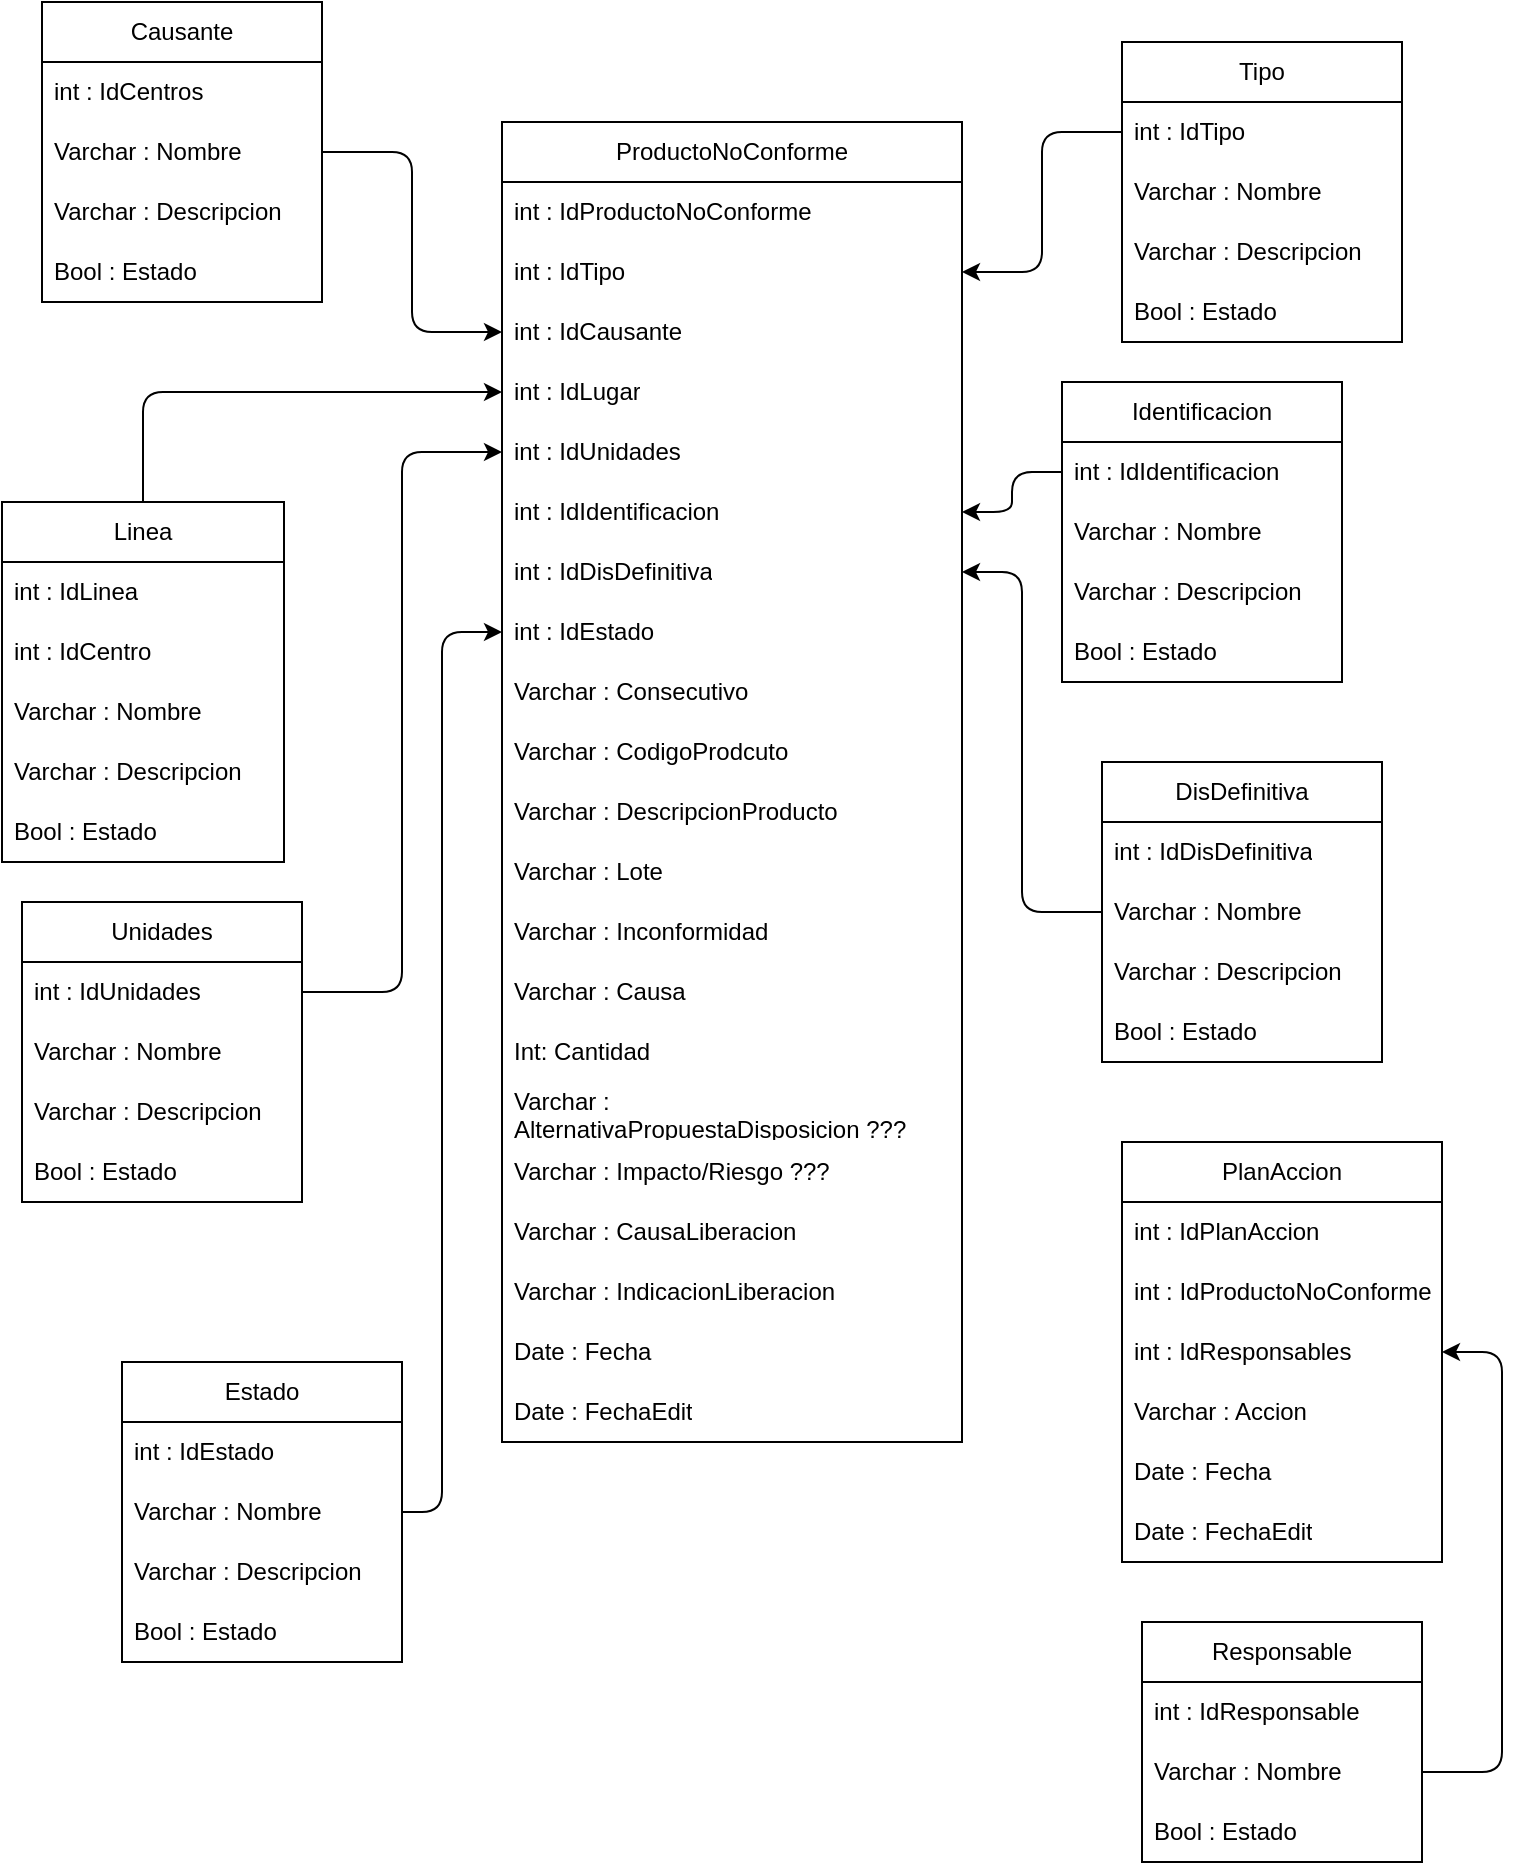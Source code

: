 <mxfile>
    <diagram id="Y_qcVZIOmmpEsYextiqe" name="Página-1">
        <mxGraphModel dx="-221" dy="650" grid="1" gridSize="10" guides="1" tooltips="1" connect="1" arrows="1" fold="1" page="1" pageScale="1" pageWidth="827" pageHeight="1169" background="none" math="0" shadow="0">
            <root>
                <mxCell id="0"/>
                <mxCell id="1" parent="0"/>
                <mxCell id="108" style="edgeStyle=orthogonalEdgeStyle;html=1;exitX=1;exitY=0.5;exitDx=0;exitDy=0;entryX=0.5;entryY=0;entryDx=0;entryDy=0;startArrow=ERzeroToMany;startFill=0;endArrow=ERmandOne;endFill=0;" parent="1" edge="1">
                    <mxGeometry relative="1" as="geometry">
                        <Array as="points">
                            <mxPoint x="770" y="630"/>
                            <mxPoint x="770" y="760"/>
                            <mxPoint x="670" y="760"/>
                        </Array>
                        <mxPoint x="740" y="630" as="sourcePoint"/>
                    </mxGeometry>
                </mxCell>
                <mxCell id="154" value="ProductoNoConforme" style="swimlane;fontStyle=0;childLayout=stackLayout;horizontal=1;startSize=30;horizontalStack=0;resizeParent=1;resizeParentMax=0;resizeLast=0;collapsible=1;marginBottom=0;whiteSpace=wrap;html=1;" parent="1" vertex="1">
                    <mxGeometry x="1110" y="70" width="230" height="660" as="geometry">
                        <mxRectangle x="30" y="80" width="70" height="30" as="alternateBounds"/>
                    </mxGeometry>
                </mxCell>
                <mxCell id="222" value="&lt;div style=&quot;text-align: center;&quot;&gt;&lt;span style=&quot;background-color: initial;&quot;&gt;int : IdProductoNoConforme&lt;/span&gt;&lt;/div&gt;" style="text;strokeColor=none;fillColor=none;align=left;verticalAlign=middle;spacingLeft=4;spacingRight=4;overflow=hidden;points=[[0,0.5],[1,0.5]];portConstraint=eastwest;rotatable=0;whiteSpace=wrap;html=1;" parent="154" vertex="1">
                    <mxGeometry y="30" width="230" height="30" as="geometry"/>
                </mxCell>
                <mxCell id="205" value="int : Id&lt;span style=&quot;text-align: center;&quot;&gt;Tipo&lt;/span&gt;" style="text;strokeColor=none;fillColor=none;align=left;verticalAlign=middle;spacingLeft=4;spacingRight=4;overflow=hidden;points=[[0,0.5],[1,0.5]];portConstraint=eastwest;rotatable=0;whiteSpace=wrap;html=1;" parent="154" vertex="1">
                    <mxGeometry y="60" width="230" height="30" as="geometry"/>
                </mxCell>
                <mxCell id="161" value="int : IdCausante" style="text;strokeColor=none;fillColor=none;align=left;verticalAlign=middle;spacingLeft=4;spacingRight=4;overflow=hidden;points=[[0,0.5],[1,0.5]];portConstraint=eastwest;rotatable=0;whiteSpace=wrap;html=1;" parent="154" vertex="1">
                    <mxGeometry y="90" width="230" height="30" as="geometry"/>
                </mxCell>
                <mxCell id="173" value="int : IdLugar" style="text;strokeColor=none;fillColor=none;align=left;verticalAlign=middle;spacingLeft=4;spacingRight=4;overflow=hidden;points=[[0,0.5],[1,0.5]];portConstraint=eastwest;rotatable=0;whiteSpace=wrap;html=1;" parent="154" vertex="1">
                    <mxGeometry y="120" width="230" height="30" as="geometry"/>
                </mxCell>
                <mxCell id="240" value="int : IdUnidades" style="text;strokeColor=none;fillColor=none;align=left;verticalAlign=middle;spacingLeft=4;spacingRight=4;overflow=hidden;points=[[0,0.5],[1,0.5]];portConstraint=eastwest;rotatable=0;whiteSpace=wrap;html=1;" parent="154" vertex="1">
                    <mxGeometry y="150" width="230" height="30" as="geometry"/>
                </mxCell>
                <mxCell id="252" value="int : IdIdentificacion" style="text;strokeColor=none;fillColor=none;align=left;verticalAlign=middle;spacingLeft=4;spacingRight=4;overflow=hidden;points=[[0,0.5],[1,0.5]];portConstraint=eastwest;rotatable=0;whiteSpace=wrap;html=1;" parent="154" vertex="1">
                    <mxGeometry y="180" width="230" height="30" as="geometry"/>
                </mxCell>
                <mxCell id="264" value="int : IdDisDefinitiva" style="text;strokeColor=none;fillColor=none;align=left;verticalAlign=middle;spacingLeft=4;spacingRight=4;overflow=hidden;points=[[0,0.5],[1,0.5]];portConstraint=eastwest;rotatable=0;whiteSpace=wrap;html=1;" parent="154" vertex="1">
                    <mxGeometry y="210" width="230" height="30" as="geometry"/>
                </mxCell>
                <mxCell id="269" value="int : IdEstado" style="text;strokeColor=none;fillColor=none;align=left;verticalAlign=middle;spacingLeft=4;spacingRight=4;overflow=hidden;points=[[0,0.5],[1,0.5]];portConstraint=eastwest;rotatable=0;whiteSpace=wrap;html=1;" parent="154" vertex="1">
                    <mxGeometry y="240" width="230" height="30" as="geometry"/>
                </mxCell>
                <mxCell id="227" value="Varchar : Consecutivo" style="text;strokeColor=none;fillColor=none;align=left;verticalAlign=middle;spacingLeft=4;spacingRight=4;overflow=hidden;points=[[0,0.5],[1,0.5]];portConstraint=eastwest;rotatable=0;whiteSpace=wrap;html=1;" parent="154" vertex="1">
                    <mxGeometry y="270" width="230" height="30" as="geometry"/>
                </mxCell>
                <mxCell id="160" value="Varchar : CodigoProdcuto" style="text;strokeColor=none;fillColor=none;align=left;verticalAlign=middle;spacingLeft=4;spacingRight=4;overflow=hidden;points=[[0,0.5],[1,0.5]];portConstraint=eastwest;rotatable=0;whiteSpace=wrap;html=1;" parent="154" vertex="1">
                    <mxGeometry y="300" width="230" height="30" as="geometry"/>
                </mxCell>
                <mxCell id="219" value="Varchar : DescripcionProducto" style="text;strokeColor=none;fillColor=none;align=left;verticalAlign=middle;spacingLeft=4;spacingRight=4;overflow=hidden;points=[[0,0.5],[1,0.5]];portConstraint=eastwest;rotatable=0;whiteSpace=wrap;html=1;" parent="154" vertex="1">
                    <mxGeometry y="330" width="230" height="30" as="geometry"/>
                </mxCell>
                <mxCell id="228" value="Varchar : Lote" style="text;strokeColor=none;fillColor=none;align=left;verticalAlign=middle;spacingLeft=4;spacingRight=4;overflow=hidden;points=[[0,0.5],[1,0.5]];portConstraint=eastwest;rotatable=0;whiteSpace=wrap;html=1;" parent="154" vertex="1">
                    <mxGeometry y="360" width="230" height="30" as="geometry"/>
                </mxCell>
                <mxCell id="234" value="Varchar : Inconformidad" style="text;strokeColor=none;fillColor=none;align=left;verticalAlign=middle;spacingLeft=4;spacingRight=4;overflow=hidden;points=[[0,0.5],[1,0.5]];portConstraint=eastwest;rotatable=0;whiteSpace=wrap;html=1;" parent="154" vertex="1">
                    <mxGeometry y="390" width="230" height="30" as="geometry"/>
                </mxCell>
                <mxCell id="180" value="Varchar&amp;nbsp;: Causa" style="text;strokeColor=none;fillColor=none;align=left;verticalAlign=middle;spacingLeft=4;spacingRight=4;overflow=hidden;points=[[0,0.5],[1,0.5]];portConstraint=eastwest;rotatable=0;whiteSpace=wrap;html=1;" parent="154" vertex="1">
                    <mxGeometry y="420" width="230" height="30" as="geometry"/>
                </mxCell>
                <mxCell id="242" value="Int: Cantidad" style="text;strokeColor=none;fillColor=none;align=left;verticalAlign=middle;spacingLeft=4;spacingRight=4;overflow=hidden;points=[[0,0.5],[1,0.5]];portConstraint=eastwest;rotatable=0;whiteSpace=wrap;html=1;" parent="154" vertex="1">
                    <mxGeometry y="450" width="230" height="30" as="geometry"/>
                </mxCell>
                <mxCell id="255" value="Varchar&amp;nbsp;: AlternativaPropuestaDisposicion ???" style="text;strokeColor=none;fillColor=none;align=left;verticalAlign=middle;spacingLeft=4;spacingRight=4;overflow=hidden;points=[[0,0.5],[1,0.5]];portConstraint=eastwest;rotatable=0;whiteSpace=wrap;html=1;" parent="154" vertex="1">
                    <mxGeometry y="480" width="230" height="30" as="geometry"/>
                </mxCell>
                <mxCell id="256" value="Varchar&amp;nbsp;: Impacto/Riesgo ???&lt;span style=&quot;color: rgba(0, 0, 0, 0); font-family: monospace; font-size: 0px;&quot;&gt;%3CmxGraphModel%3E%3Croot%3E%3CmxCell%20id%3D%220%22%2F%3E%3CmxCell%20id%3D%221%22%20parent%3D%220%22%2F%3E%3CmxCell%20id%3D%222%22%20value%3D%22Varchar%26amp%3Bnbsp%3B%3A%20AlternativaPropuestaDisposicion%22%20style%3D%22text%3BstrokeColor%3Dnone%3BfillColor%3Dnone%3Balign%3Dleft%3BverticalAlign%3Dmiddle%3BspacingLeft%3D4%3BspacingRight%3D4%3Boverflow%3Dhidden%3Bpoints%3D%5B%5B0%2C0.5%5D%2C%5B1%2C0.5%5D%5D%3BportConstraint%3Deastwest%3Brotatable%3D0%3BwhiteSpace%3Dwrap%3Bhtml%3D1%3B%22%20vertex%3D%221%22%20parent%3D%221%22%3E%3CmxGeometry%20x%3D%221110%22%20y%3D%22530%22%20width%3D%22230%22%20height%3D%2230%22%20as%3D%22geometry%22%2F%3E%3C%2FmxCell%3E%3C%2Froot%3E%3C%2FmxGraphModel%3E ??&lt;/span&gt;" style="text;strokeColor=none;fillColor=none;align=left;verticalAlign=middle;spacingLeft=4;spacingRight=4;overflow=hidden;points=[[0,0.5],[1,0.5]];portConstraint=eastwest;rotatable=0;whiteSpace=wrap;html=1;" parent="154" vertex="1">
                    <mxGeometry y="510" width="230" height="30" as="geometry"/>
                </mxCell>
                <mxCell id="257" value="Varchar&amp;nbsp;: CausaLiberacion&lt;span style=&quot;color: rgba(0, 0, 0, 0); font-family: monospace; font-size: 0px;&quot;&gt;%3CmxGraphModel%3E%3Croot%3E%3CmxCell%20id%3D%220%22%2F%3E%3CmxCell%20id%3D%221%22%20parent%3D%220%22%2F%3E%3CmxCell%20id%3D%222%22%20value%3D%22Varchar%26amp%3Bnbsp%3B%3A%20AlternativaPropuestaDisposicion%22%20style%3D%22text%3BstrokeColor%3Dnone%3BfillColor%3Dnone%3Balign%3Dleft%3BverticalAlign%3Dmiddle%3BspacingLeft%3D4%3BspacingRight%3D4%3Boverflow%3Dhidden%3Bpoints%3D%5B%5B0%2C0.5%5D%2C%5B1%2C0.5%5D%5D%3BportConstraint%3Deastwest%3Brotatable%3D0%3BwhiteSpace%3Dwrap%3Bhtml%3D1%3B%22%20vertex%3D%221%22%20parent%3D%221%22%3E%3CmxGeometry%20x%3D%221110%22%20y%3D%22530%22%20width%3D%22230%22%20height%3D%2230%22%20as%3D%22geometry%22%2F%3E%3C%2FmxCell%3E%3C%2Froot%3E%3C%2FmxGraphModel%3E&lt;/span&gt;" style="text;strokeColor=none;fillColor=none;align=left;verticalAlign=middle;spacingLeft=4;spacingRight=4;overflow=hidden;points=[[0,0.5],[1,0.5]];portConstraint=eastwest;rotatable=0;whiteSpace=wrap;html=1;" parent="154" vertex="1">
                    <mxGeometry y="540" width="230" height="30" as="geometry"/>
                </mxCell>
                <mxCell id="258" value="Varchar&amp;nbsp;: IndicacionLiberacion&lt;span style=&quot;color: rgba(0, 0, 0, 0); font-family: monospace; font-size: 0px;&quot;&gt;%3CmxGraphModel%3E%3Croot%3E%3CmxCell%20id%3D%220%22%2F%3E%3CmxCell%20id%3D%221%22%20parent%3D%220%22%2F%3E%3CmxCell%20id%3D%222%22%20value%3D%22Varchar%26amp%3Bnbsp%3B%3A%20AlternativaPropuestaDisposicion%22%20style%3D%22text%3BstrokeColor%3Dnone%3BfillColor%3Dnone%3Balign%3Dleft%3BverticalAlign%3Dmiddle%3BspacingLeft%3D4%3BspacingRight%3D4%3Boverflow%3Dhidden%3Bpoints%3D%5B%5B0%2C0.5%5D%2C%5B1%2C0.5%5D%5D%3BportConstraint%3Deastwest%3Brotatable%3D0%3BwhiteSpace%3Dwrap%3Bhtml%3D1%3B%22%20vertex%3D%221%22%20parent%3D%221%22%3E%3CmxGeometry%20x%3D%221110%22%20y%3D%22530%22%20width%3D%22230%22%20height%3D%2230%22%20as%3D%22geometry%22%2F%3E%3C%2FmxCell%3E%3C%2Froot%3E%3C%2FmxGraphModel%3E&lt;/span&gt;" style="text;strokeColor=none;fillColor=none;align=left;verticalAlign=middle;spacingLeft=4;spacingRight=4;overflow=hidden;points=[[0,0.5],[1,0.5]];portConstraint=eastwest;rotatable=0;whiteSpace=wrap;html=1;" parent="154" vertex="1">
                    <mxGeometry y="570" width="230" height="30" as="geometry"/>
                </mxCell>
                <mxCell id="185" value="Date&amp;nbsp;: Fecha" style="text;strokeColor=none;fillColor=none;align=left;verticalAlign=middle;spacingLeft=4;spacingRight=4;overflow=hidden;points=[[0,0.5],[1,0.5]];portConstraint=eastwest;rotatable=0;whiteSpace=wrap;html=1;" parent="154" vertex="1">
                    <mxGeometry y="600" width="230" height="30" as="geometry"/>
                </mxCell>
                <mxCell id="186" value="Date&amp;nbsp;: FechaEdit" style="text;strokeColor=none;fillColor=none;align=left;verticalAlign=middle;spacingLeft=4;spacingRight=4;overflow=hidden;points=[[0,0.5],[1,0.5]];portConstraint=eastwest;rotatable=0;whiteSpace=wrap;html=1;" parent="154" vertex="1">
                    <mxGeometry y="630" width="230" height="30" as="geometry"/>
                </mxCell>
                <mxCell id="156" value="PlanAccion" style="swimlane;fontStyle=0;childLayout=stackLayout;horizontal=1;startSize=30;horizontalStack=0;resizeParent=1;resizeParentMax=0;resizeLast=0;collapsible=1;marginBottom=0;whiteSpace=wrap;html=1;" parent="1" vertex="1">
                    <mxGeometry x="1420" y="580" width="160" height="210" as="geometry">
                        <mxRectangle x="30" y="80" width="70" height="30" as="alternateBounds"/>
                    </mxGeometry>
                </mxCell>
                <mxCell id="224" value="&lt;div style=&quot;text-align: center;&quot;&gt;&lt;span style=&quot;background-color: initial;&quot;&gt;int : IdPlanAccion&lt;/span&gt;&lt;/div&gt;" style="text;strokeColor=none;fillColor=none;align=left;verticalAlign=middle;spacingLeft=4;spacingRight=4;overflow=hidden;points=[[0,0.5],[1,0.5]];portConstraint=eastwest;rotatable=0;whiteSpace=wrap;html=1;" parent="156" vertex="1">
                    <mxGeometry y="30" width="160" height="30" as="geometry"/>
                </mxCell>
                <mxCell id="157" value="int :&amp;nbsp;&lt;span style=&quot;text-align: center;&quot;&gt;IdProductoNoConforme&lt;/span&gt;" style="text;strokeColor=none;fillColor=none;align=left;verticalAlign=middle;spacingLeft=4;spacingRight=4;overflow=hidden;points=[[0,0.5],[1,0.5]];portConstraint=eastwest;rotatable=0;whiteSpace=wrap;html=1;" parent="156" vertex="1">
                    <mxGeometry y="60" width="160" height="30" as="geometry"/>
                </mxCell>
                <mxCell id="196" value="&lt;div style=&quot;text-align: center;&quot;&gt;&lt;span style=&quot;background-color: initial;&quot;&gt;int : IdResponsables&lt;/span&gt;&lt;/div&gt;" style="text;strokeColor=none;fillColor=none;align=left;verticalAlign=middle;spacingLeft=4;spacingRight=4;overflow=hidden;points=[[0,0.5],[1,0.5]];portConstraint=eastwest;rotatable=0;whiteSpace=wrap;html=1;" parent="156" vertex="1">
                    <mxGeometry y="90" width="160" height="30" as="geometry"/>
                </mxCell>
                <mxCell id="189" value="Varchar&amp;nbsp;: Accion" style="text;strokeColor=none;fillColor=none;align=left;verticalAlign=middle;spacingLeft=4;spacingRight=4;overflow=hidden;points=[[0,0.5],[1,0.5]];portConstraint=eastwest;rotatable=0;whiteSpace=wrap;html=1;" parent="156" vertex="1">
                    <mxGeometry y="120" width="160" height="30" as="geometry"/>
                </mxCell>
                <mxCell id="187" value="Date&amp;nbsp;: Fecha" style="text;strokeColor=none;fillColor=none;align=left;verticalAlign=middle;spacingLeft=4;spacingRight=4;overflow=hidden;points=[[0,0.5],[1,0.5]];portConstraint=eastwest;rotatable=0;whiteSpace=wrap;html=1;" parent="156" vertex="1">
                    <mxGeometry y="150" width="160" height="30" as="geometry"/>
                </mxCell>
                <mxCell id="188" value="Date&amp;nbsp;: FechaEdit" style="text;strokeColor=none;fillColor=none;align=left;verticalAlign=middle;spacingLeft=4;spacingRight=4;overflow=hidden;points=[[0,0.5],[1,0.5]];portConstraint=eastwest;rotatable=0;whiteSpace=wrap;html=1;" parent="156" vertex="1">
                    <mxGeometry y="180" width="160" height="30" as="geometry"/>
                </mxCell>
                <mxCell id="223" style="edgeStyle=orthogonalEdgeStyle;html=1;entryX=0;entryY=0.5;entryDx=0;entryDy=0;" parent="1" source="166" target="161" edge="1">
                    <mxGeometry relative="1" as="geometry"/>
                </mxCell>
                <mxCell id="166" value="&lt;div style=&quot;text-align: left;&quot;&gt;&lt;span style=&quot;background-color: initial;&quot;&gt;Causante&lt;/span&gt;&lt;/div&gt;" style="swimlane;fontStyle=0;childLayout=stackLayout;horizontal=1;startSize=30;horizontalStack=0;resizeParent=1;resizeParentMax=0;resizeLast=0;collapsible=1;marginBottom=0;whiteSpace=wrap;html=1;" parent="1" vertex="1">
                    <mxGeometry x="880" y="10" width="140" height="150" as="geometry">
                        <mxRectangle x="30" y="80" width="70" height="30" as="alternateBounds"/>
                    </mxGeometry>
                </mxCell>
                <mxCell id="167" value="int : IdCentros" style="text;strokeColor=none;fillColor=none;align=left;verticalAlign=middle;spacingLeft=4;spacingRight=4;overflow=hidden;points=[[0,0.5],[1,0.5]];portConstraint=eastwest;rotatable=0;whiteSpace=wrap;html=1;" parent="166" vertex="1">
                    <mxGeometry y="30" width="140" height="30" as="geometry"/>
                </mxCell>
                <mxCell id="168" value="Varchar : Nombre" style="text;strokeColor=none;fillColor=none;align=left;verticalAlign=middle;spacingLeft=4;spacingRight=4;overflow=hidden;points=[[0,0.5],[1,0.5]];portConstraint=eastwest;rotatable=0;whiteSpace=wrap;html=1;" parent="166" vertex="1">
                    <mxGeometry y="60" width="140" height="30" as="geometry"/>
                </mxCell>
                <mxCell id="169" value="Varchar : Descripcion" style="text;strokeColor=none;fillColor=none;align=left;verticalAlign=middle;spacingLeft=4;spacingRight=4;overflow=hidden;points=[[0,0.5],[1,0.5]];portConstraint=eastwest;rotatable=0;whiteSpace=wrap;html=1;strokeWidth=1;" parent="166" vertex="1">
                    <mxGeometry y="90" width="140" height="30" as="geometry"/>
                </mxCell>
                <mxCell id="170" value="Bool : Estado" style="text;strokeColor=none;fillColor=none;align=left;verticalAlign=middle;spacingLeft=4;spacingRight=4;overflow=hidden;points=[[0,0.5],[1,0.5]];portConstraint=eastwest;rotatable=0;whiteSpace=wrap;html=1;strokeWidth=1;" parent="166" vertex="1">
                    <mxGeometry y="120" width="140" height="30" as="geometry"/>
                </mxCell>
                <mxCell id="243" style="edgeStyle=orthogonalEdgeStyle;html=1;exitX=0.5;exitY=0;exitDx=0;exitDy=0;entryX=0;entryY=0.5;entryDx=0;entryDy=0;" parent="1" source="174" target="173" edge="1">
                    <mxGeometry relative="1" as="geometry"/>
                </mxCell>
                <mxCell id="174" value="Linea" style="swimlane;fontStyle=0;childLayout=stackLayout;horizontal=1;startSize=30;horizontalStack=0;resizeParent=1;resizeParentMax=0;resizeLast=0;collapsible=1;marginBottom=0;whiteSpace=wrap;html=1;" parent="1" vertex="1">
                    <mxGeometry x="860" y="260" width="141" height="180" as="geometry">
                        <mxRectangle x="30" y="80" width="70" height="30" as="alternateBounds"/>
                    </mxGeometry>
                </mxCell>
                <mxCell id="175" value="int : IdLinea" style="text;strokeColor=none;fillColor=none;align=left;verticalAlign=middle;spacingLeft=4;spacingRight=4;overflow=hidden;points=[[0,0.5],[1,0.5]];portConstraint=eastwest;rotatable=0;whiteSpace=wrap;html=1;" parent="174" vertex="1">
                    <mxGeometry y="30" width="141" height="30" as="geometry"/>
                </mxCell>
                <mxCell id="207" value="int : IdCentro" style="text;strokeColor=none;fillColor=none;align=left;verticalAlign=middle;spacingLeft=4;spacingRight=4;overflow=hidden;points=[[0,0.5],[1,0.5]];portConstraint=eastwest;rotatable=0;whiteSpace=wrap;html=1;" parent="174" vertex="1">
                    <mxGeometry y="60" width="141" height="30" as="geometry"/>
                </mxCell>
                <mxCell id="176" value="Varchar : Nombre" style="text;strokeColor=none;fillColor=none;align=left;verticalAlign=middle;spacingLeft=4;spacingRight=4;overflow=hidden;points=[[0,0.5],[1,0.5]];portConstraint=eastwest;rotatable=0;whiteSpace=wrap;html=1;" parent="174" vertex="1">
                    <mxGeometry y="90" width="141" height="30" as="geometry"/>
                </mxCell>
                <mxCell id="177" value="Varchar : Descripcion" style="text;strokeColor=none;fillColor=none;align=left;verticalAlign=middle;spacingLeft=4;spacingRight=4;overflow=hidden;points=[[0,0.5],[1,0.5]];portConstraint=eastwest;rotatable=0;whiteSpace=wrap;html=1;strokeWidth=1;" parent="174" vertex="1">
                    <mxGeometry y="120" width="141" height="30" as="geometry"/>
                </mxCell>
                <mxCell id="178" value="Bool : Estado" style="text;strokeColor=none;fillColor=none;align=left;verticalAlign=middle;spacingLeft=4;spacingRight=4;overflow=hidden;points=[[0,0.5],[1,0.5]];portConstraint=eastwest;rotatable=0;whiteSpace=wrap;html=1;strokeWidth=1;" parent="174" vertex="1">
                    <mxGeometry y="150" width="141" height="30" as="geometry"/>
                </mxCell>
                <mxCell id="191" value="Responsable" style="swimlane;fontStyle=0;childLayout=stackLayout;horizontal=1;startSize=30;horizontalStack=0;resizeParent=1;resizeParentMax=0;resizeLast=0;collapsible=1;marginBottom=0;whiteSpace=wrap;html=1;" parent="1" vertex="1">
                    <mxGeometry x="1430" y="820" width="140" height="120" as="geometry">
                        <mxRectangle x="30" y="80" width="70" height="30" as="alternateBounds"/>
                    </mxGeometry>
                </mxCell>
                <mxCell id="192" value="int : Id&lt;span style=&quot;text-align: center;&quot;&gt;Responsable&lt;/span&gt;" style="text;strokeColor=none;fillColor=none;align=left;verticalAlign=middle;spacingLeft=4;spacingRight=4;overflow=hidden;points=[[0,0.5],[1,0.5]];portConstraint=eastwest;rotatable=0;whiteSpace=wrap;html=1;" parent="191" vertex="1">
                    <mxGeometry y="30" width="140" height="30" as="geometry"/>
                </mxCell>
                <mxCell id="193" value="Varchar : Nombre" style="text;strokeColor=none;fillColor=none;align=left;verticalAlign=middle;spacingLeft=4;spacingRight=4;overflow=hidden;points=[[0,0.5],[1,0.5]];portConstraint=eastwest;rotatable=0;whiteSpace=wrap;html=1;" parent="191" vertex="1">
                    <mxGeometry y="60" width="140" height="30" as="geometry"/>
                </mxCell>
                <mxCell id="195" value="Bool : Estado" style="text;strokeColor=none;fillColor=none;align=left;verticalAlign=middle;spacingLeft=4;spacingRight=4;overflow=hidden;points=[[0,0.5],[1,0.5]];portConstraint=eastwest;rotatable=0;whiteSpace=wrap;html=1;strokeWidth=1;" parent="191" vertex="1">
                    <mxGeometry y="90" width="140" height="30" as="geometry"/>
                </mxCell>
                <mxCell id="199" value="Tipo" style="swimlane;fontStyle=0;childLayout=stackLayout;horizontal=1;startSize=30;horizontalStack=0;resizeParent=1;resizeParentMax=0;resizeLast=0;collapsible=1;marginBottom=0;whiteSpace=wrap;html=1;" parent="1" vertex="1">
                    <mxGeometry x="1420" y="30" width="140" height="150" as="geometry">
                        <mxRectangle x="30" y="80" width="70" height="30" as="alternateBounds"/>
                    </mxGeometry>
                </mxCell>
                <mxCell id="200" value="int : Id&lt;span style=&quot;text-align: center;&quot;&gt;Tipo&lt;/span&gt;" style="text;strokeColor=none;fillColor=none;align=left;verticalAlign=middle;spacingLeft=4;spacingRight=4;overflow=hidden;points=[[0,0.5],[1,0.5]];portConstraint=eastwest;rotatable=0;whiteSpace=wrap;html=1;" parent="199" vertex="1">
                    <mxGeometry y="30" width="140" height="30" as="geometry"/>
                </mxCell>
                <mxCell id="201" value="Varchar : Nombre" style="text;strokeColor=none;fillColor=none;align=left;verticalAlign=middle;spacingLeft=4;spacingRight=4;overflow=hidden;points=[[0,0.5],[1,0.5]];portConstraint=eastwest;rotatable=0;whiteSpace=wrap;html=1;" parent="199" vertex="1">
                    <mxGeometry y="60" width="140" height="30" as="geometry"/>
                </mxCell>
                <mxCell id="202" value="Varchar : Descripcion" style="text;strokeColor=none;fillColor=none;align=left;verticalAlign=middle;spacingLeft=4;spacingRight=4;overflow=hidden;points=[[0,0.5],[1,0.5]];portConstraint=eastwest;rotatable=0;whiteSpace=wrap;html=1;strokeWidth=1;" parent="199" vertex="1">
                    <mxGeometry y="90" width="140" height="30" as="geometry"/>
                </mxCell>
                <mxCell id="203" value="Bool : Estado" style="text;strokeColor=none;fillColor=none;align=left;verticalAlign=middle;spacingLeft=4;spacingRight=4;overflow=hidden;points=[[0,0.5],[1,0.5]];portConstraint=eastwest;rotatable=0;whiteSpace=wrap;html=1;strokeWidth=1;" parent="199" vertex="1">
                    <mxGeometry y="120" width="140" height="30" as="geometry"/>
                </mxCell>
                <mxCell id="270" style="edgeStyle=orthogonalEdgeStyle;html=1;entryX=0;entryY=0.5;entryDx=0;entryDy=0;" parent="1" source="229" target="269" edge="1">
                    <mxGeometry relative="1" as="geometry">
                        <Array as="points">
                            <mxPoint x="1080" y="765"/>
                            <mxPoint x="1080" y="325"/>
                        </Array>
                    </mxGeometry>
                </mxCell>
                <mxCell id="229" value="&lt;div style=&quot;text-align: left;&quot;&gt;&lt;span style=&quot;background-color: initial;&quot;&gt;Estado&lt;/span&gt;&lt;/div&gt;" style="swimlane;fontStyle=0;childLayout=stackLayout;horizontal=1;startSize=30;horizontalStack=0;resizeParent=1;resizeParentMax=0;resizeLast=0;collapsible=1;marginBottom=0;whiteSpace=wrap;html=1;" parent="1" vertex="1">
                    <mxGeometry x="920" y="690" width="140" height="150" as="geometry">
                        <mxRectangle x="30" y="80" width="70" height="30" as="alternateBounds"/>
                    </mxGeometry>
                </mxCell>
                <mxCell id="230" value="int : IdEstado" style="text;strokeColor=none;fillColor=none;align=left;verticalAlign=middle;spacingLeft=4;spacingRight=4;overflow=hidden;points=[[0,0.5],[1,0.5]];portConstraint=eastwest;rotatable=0;whiteSpace=wrap;html=1;" parent="229" vertex="1">
                    <mxGeometry y="30" width="140" height="30" as="geometry"/>
                </mxCell>
                <mxCell id="231" value="Varchar : Nombre" style="text;strokeColor=none;fillColor=none;align=left;verticalAlign=middle;spacingLeft=4;spacingRight=4;overflow=hidden;points=[[0,0.5],[1,0.5]];portConstraint=eastwest;rotatable=0;whiteSpace=wrap;html=1;" parent="229" vertex="1">
                    <mxGeometry y="60" width="140" height="30" as="geometry"/>
                </mxCell>
                <mxCell id="232" value="Varchar : Descripcion" style="text;strokeColor=none;fillColor=none;align=left;verticalAlign=middle;spacingLeft=4;spacingRight=4;overflow=hidden;points=[[0,0.5],[1,0.5]];portConstraint=eastwest;rotatable=0;whiteSpace=wrap;html=1;strokeWidth=1;" parent="229" vertex="1">
                    <mxGeometry y="90" width="140" height="30" as="geometry"/>
                </mxCell>
                <mxCell id="233" value="Bool : Estado" style="text;strokeColor=none;fillColor=none;align=left;verticalAlign=middle;spacingLeft=4;spacingRight=4;overflow=hidden;points=[[0,0.5],[1,0.5]];portConstraint=eastwest;rotatable=0;whiteSpace=wrap;html=1;strokeWidth=1;" parent="229" vertex="1">
                    <mxGeometry y="120" width="140" height="30" as="geometry"/>
                </mxCell>
                <mxCell id="235" value="&lt;div style=&quot;text-align: left;&quot;&gt;&lt;span style=&quot;background-color: initial;&quot;&gt;Unidades&lt;/span&gt;&lt;/div&gt;" style="swimlane;fontStyle=0;childLayout=stackLayout;horizontal=1;startSize=30;horizontalStack=0;resizeParent=1;resizeParentMax=0;resizeLast=0;collapsible=1;marginBottom=0;whiteSpace=wrap;html=1;" parent="1" vertex="1">
                    <mxGeometry x="870" y="460" width="140" height="150" as="geometry">
                        <mxRectangle x="30" y="80" width="70" height="30" as="alternateBounds"/>
                    </mxGeometry>
                </mxCell>
                <mxCell id="236" value="int : IdUnidades" style="text;strokeColor=none;fillColor=none;align=left;verticalAlign=middle;spacingLeft=4;spacingRight=4;overflow=hidden;points=[[0,0.5],[1,0.5]];portConstraint=eastwest;rotatable=0;whiteSpace=wrap;html=1;" parent="235" vertex="1">
                    <mxGeometry y="30" width="140" height="30" as="geometry"/>
                </mxCell>
                <mxCell id="237" value="Varchar : Nombre" style="text;strokeColor=none;fillColor=none;align=left;verticalAlign=middle;spacingLeft=4;spacingRight=4;overflow=hidden;points=[[0,0.5],[1,0.5]];portConstraint=eastwest;rotatable=0;whiteSpace=wrap;html=1;" parent="235" vertex="1">
                    <mxGeometry y="60" width="140" height="30" as="geometry"/>
                </mxCell>
                <mxCell id="238" value="Varchar : Descripcion" style="text;strokeColor=none;fillColor=none;align=left;verticalAlign=middle;spacingLeft=4;spacingRight=4;overflow=hidden;points=[[0,0.5],[1,0.5]];portConstraint=eastwest;rotatable=0;whiteSpace=wrap;html=1;strokeWidth=1;" parent="235" vertex="1">
                    <mxGeometry y="90" width="140" height="30" as="geometry"/>
                </mxCell>
                <mxCell id="239" value="Bool : Estado" style="text;strokeColor=none;fillColor=none;align=left;verticalAlign=middle;spacingLeft=4;spacingRight=4;overflow=hidden;points=[[0,0.5],[1,0.5]];portConstraint=eastwest;rotatable=0;whiteSpace=wrap;html=1;strokeWidth=1;" parent="235" vertex="1">
                    <mxGeometry y="120" width="140" height="30" as="geometry"/>
                </mxCell>
                <mxCell id="244" style="edgeStyle=orthogonalEdgeStyle;html=1;exitX=1;exitY=0.5;exitDx=0;exitDy=0;entryX=0;entryY=0.5;entryDx=0;entryDy=0;" parent="1" source="236" target="240" edge="1">
                    <mxGeometry relative="1" as="geometry"/>
                </mxCell>
                <mxCell id="245" value="&lt;div style=&quot;text-align: left;&quot;&gt;&lt;span style=&quot;background-color: initial;&quot;&gt;Identificacion&lt;/span&gt;&lt;/div&gt;" style="swimlane;fontStyle=0;childLayout=stackLayout;horizontal=1;startSize=30;horizontalStack=0;resizeParent=1;resizeParentMax=0;resizeLast=0;collapsible=1;marginBottom=0;whiteSpace=wrap;html=1;" parent="1" vertex="1">
                    <mxGeometry x="1390" y="200" width="140" height="150" as="geometry">
                        <mxRectangle x="30" y="80" width="70" height="30" as="alternateBounds"/>
                    </mxGeometry>
                </mxCell>
                <mxCell id="246" value="int : IdIdentificacion" style="text;strokeColor=none;fillColor=none;align=left;verticalAlign=middle;spacingLeft=4;spacingRight=4;overflow=hidden;points=[[0,0.5],[1,0.5]];portConstraint=eastwest;rotatable=0;whiteSpace=wrap;html=1;" parent="245" vertex="1">
                    <mxGeometry y="30" width="140" height="30" as="geometry"/>
                </mxCell>
                <mxCell id="247" value="Varchar : Nombre" style="text;strokeColor=none;fillColor=none;align=left;verticalAlign=middle;spacingLeft=4;spacingRight=4;overflow=hidden;points=[[0,0.5],[1,0.5]];portConstraint=eastwest;rotatable=0;whiteSpace=wrap;html=1;" parent="245" vertex="1">
                    <mxGeometry y="60" width="140" height="30" as="geometry"/>
                </mxCell>
                <mxCell id="248" value="Varchar : Descripcion" style="text;strokeColor=none;fillColor=none;align=left;verticalAlign=middle;spacingLeft=4;spacingRight=4;overflow=hidden;points=[[0,0.5],[1,0.5]];portConstraint=eastwest;rotatable=0;whiteSpace=wrap;html=1;strokeWidth=1;" parent="245" vertex="1">
                    <mxGeometry y="90" width="140" height="30" as="geometry"/>
                </mxCell>
                <mxCell id="249" value="Bool : Estado" style="text;strokeColor=none;fillColor=none;align=left;verticalAlign=middle;spacingLeft=4;spacingRight=4;overflow=hidden;points=[[0,0.5],[1,0.5]];portConstraint=eastwest;rotatable=0;whiteSpace=wrap;html=1;strokeWidth=1;" parent="245" vertex="1">
                    <mxGeometry y="120" width="140" height="30" as="geometry"/>
                </mxCell>
                <mxCell id="254" style="edgeStyle=orthogonalEdgeStyle;html=1;exitX=0;exitY=0.5;exitDx=0;exitDy=0;entryX=1;entryY=0.5;entryDx=0;entryDy=0;" parent="1" source="246" target="252" edge="1">
                    <mxGeometry relative="1" as="geometry"/>
                </mxCell>
                <mxCell id="265" style="edgeStyle=orthogonalEdgeStyle;html=1;entryX=1;entryY=0.5;entryDx=0;entryDy=0;" parent="1" source="259" target="264" edge="1">
                    <mxGeometry relative="1" as="geometry">
                        <Array as="points">
                            <mxPoint x="1370" y="465"/>
                            <mxPoint x="1370" y="295"/>
                        </Array>
                    </mxGeometry>
                </mxCell>
                <mxCell id="259" value="&lt;div style=&quot;text-align: left;&quot;&gt;&lt;span style=&quot;background-color: initial;&quot;&gt;DisDefinitiva&lt;/span&gt;&lt;/div&gt;" style="swimlane;fontStyle=0;childLayout=stackLayout;horizontal=1;startSize=30;horizontalStack=0;resizeParent=1;resizeParentMax=0;resizeLast=0;collapsible=1;marginBottom=0;whiteSpace=wrap;html=1;" parent="1" vertex="1">
                    <mxGeometry x="1410" y="390" width="140" height="150" as="geometry">
                        <mxRectangle x="30" y="80" width="70" height="30" as="alternateBounds"/>
                    </mxGeometry>
                </mxCell>
                <mxCell id="260" value="int : IdDisDefinitiva" style="text;strokeColor=none;fillColor=none;align=left;verticalAlign=middle;spacingLeft=4;spacingRight=4;overflow=hidden;points=[[0,0.5],[1,0.5]];portConstraint=eastwest;rotatable=0;whiteSpace=wrap;html=1;" parent="259" vertex="1">
                    <mxGeometry y="30" width="140" height="30" as="geometry"/>
                </mxCell>
                <mxCell id="261" value="Varchar : Nombre" style="text;strokeColor=none;fillColor=none;align=left;verticalAlign=middle;spacingLeft=4;spacingRight=4;overflow=hidden;points=[[0,0.5],[1,0.5]];portConstraint=eastwest;rotatable=0;whiteSpace=wrap;html=1;" parent="259" vertex="1">
                    <mxGeometry y="60" width="140" height="30" as="geometry"/>
                </mxCell>
                <mxCell id="262" value="Varchar : Descripcion" style="text;strokeColor=none;fillColor=none;align=left;verticalAlign=middle;spacingLeft=4;spacingRight=4;overflow=hidden;points=[[0,0.5],[1,0.5]];portConstraint=eastwest;rotatable=0;whiteSpace=wrap;html=1;strokeWidth=1;" parent="259" vertex="1">
                    <mxGeometry y="90" width="140" height="30" as="geometry"/>
                </mxCell>
                <mxCell id="263" value="Bool : Estado" style="text;strokeColor=none;fillColor=none;align=left;verticalAlign=middle;spacingLeft=4;spacingRight=4;overflow=hidden;points=[[0,0.5],[1,0.5]];portConstraint=eastwest;rotatable=0;whiteSpace=wrap;html=1;strokeWidth=1;" parent="259" vertex="1">
                    <mxGeometry y="120" width="140" height="30" as="geometry"/>
                </mxCell>
                <mxCell id="266" style="edgeStyle=orthogonalEdgeStyle;html=1;exitX=0;exitY=0.5;exitDx=0;exitDy=0;entryX=1;entryY=0.5;entryDx=0;entryDy=0;" parent="1" source="200" target="205" edge="1">
                    <mxGeometry relative="1" as="geometry"/>
                </mxCell>
                <mxCell id="268" style="edgeStyle=orthogonalEdgeStyle;html=1;entryX=1;entryY=0.5;entryDx=0;entryDy=0;" parent="1" source="193" target="196" edge="1">
                    <mxGeometry relative="1" as="geometry">
                        <Array as="points">
                            <mxPoint x="1610" y="895"/>
                            <mxPoint x="1610" y="685"/>
                        </Array>
                    </mxGeometry>
                </mxCell>
            </root>
        </mxGraphModel>
    </diagram>
</mxfile>
